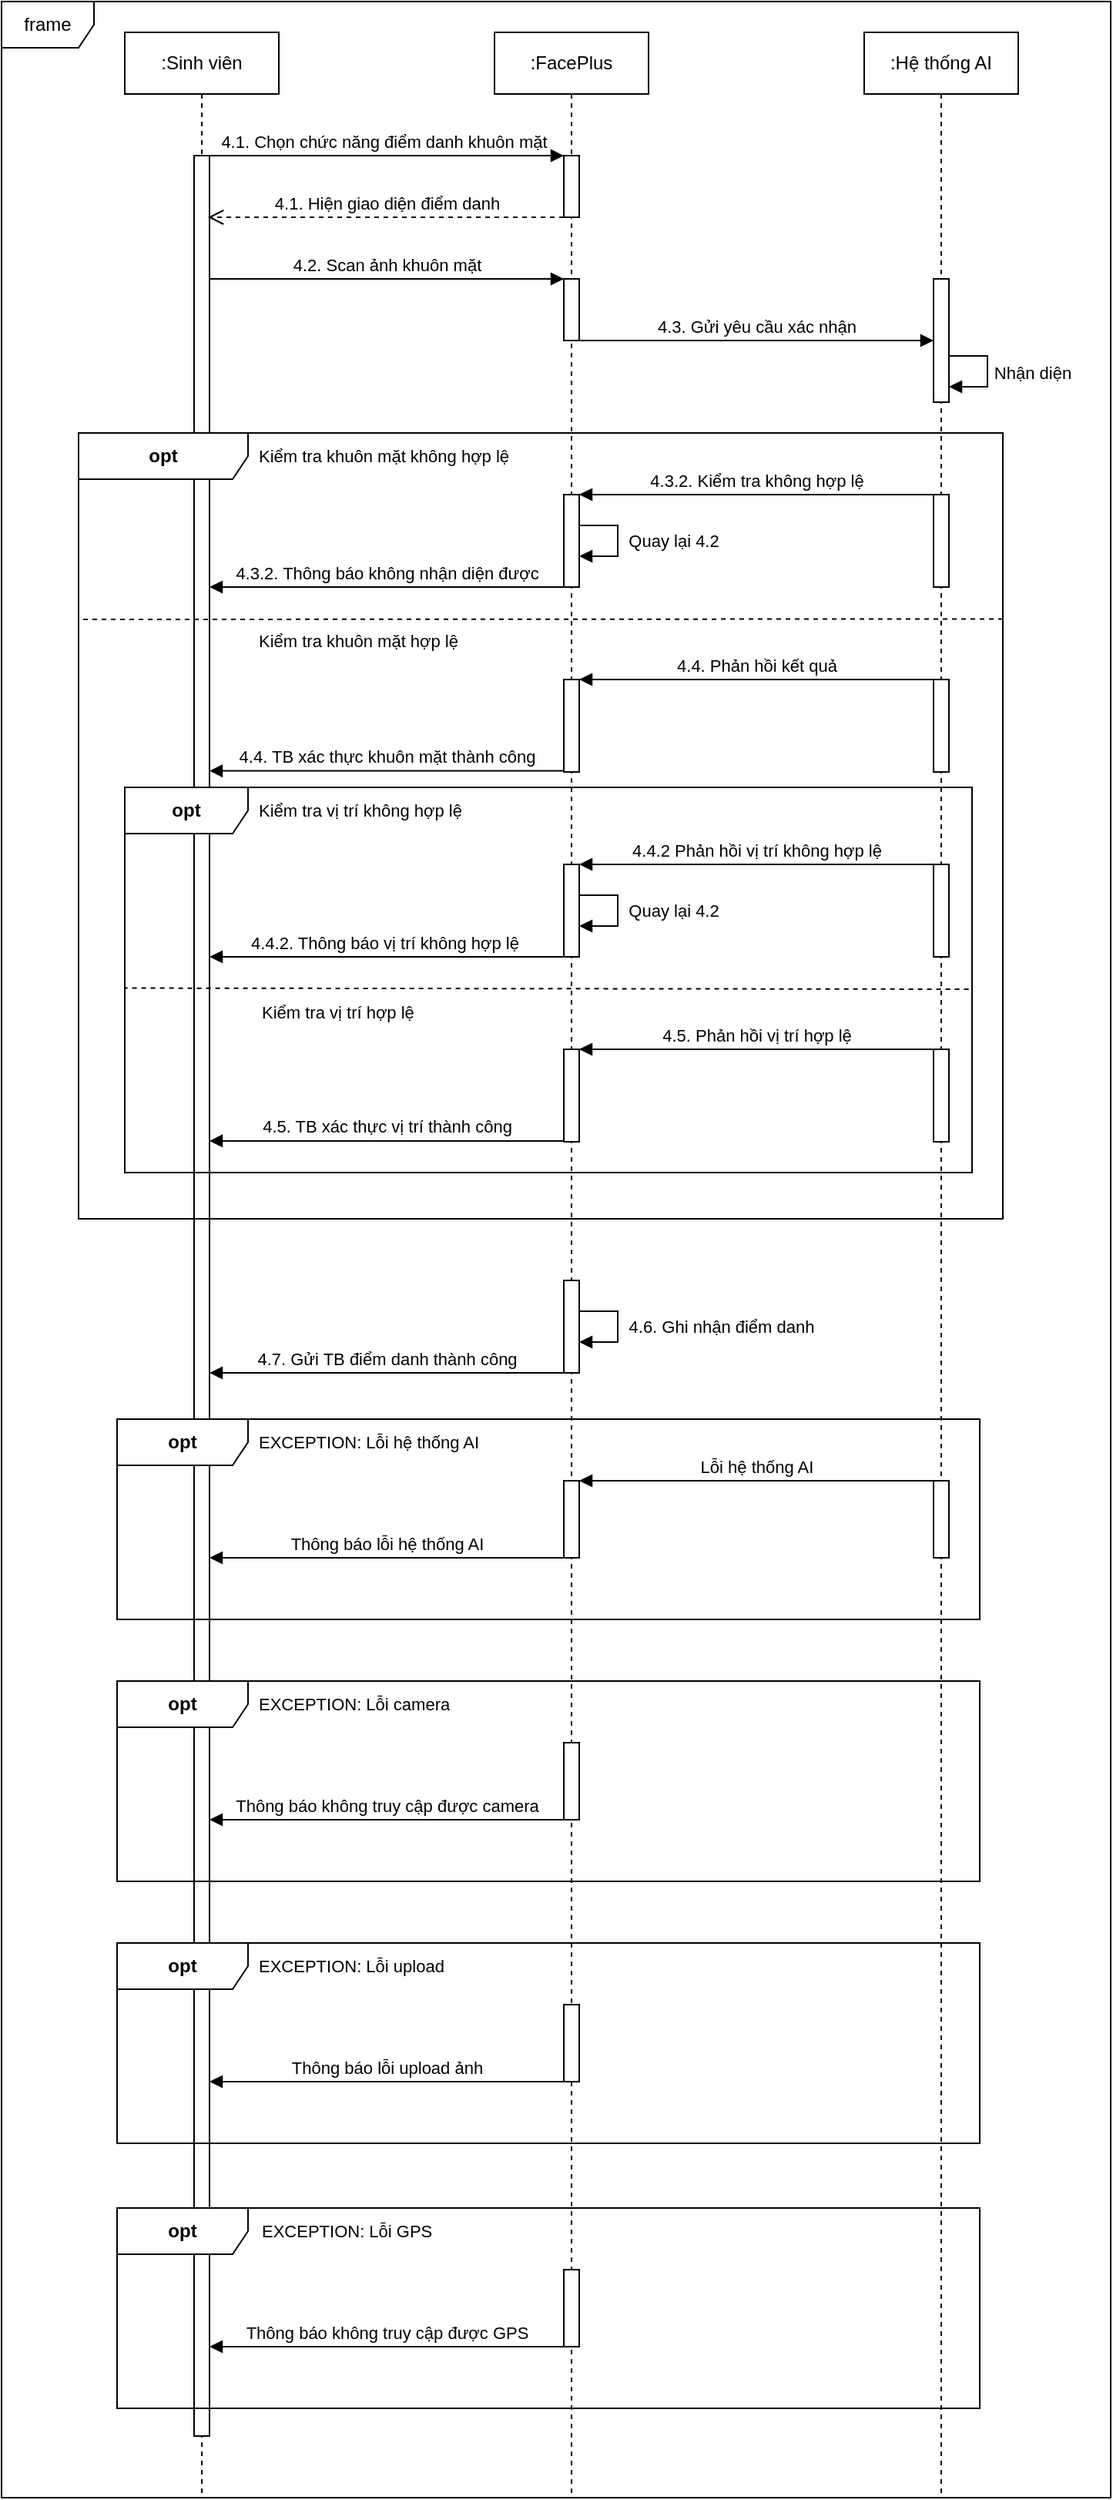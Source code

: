 <mxfile version="26.0.16">
  <diagram name="Page-1" id="E4Sxrm94cGCosL7IYW4s">
    <mxGraphModel dx="1010" dy="539" grid="1" gridSize="10" guides="1" tooltips="1" connect="1" arrows="1" fold="1" page="1" pageScale="1" pageWidth="850" pageHeight="1100" math="0" shadow="0">
      <root>
        <mxCell id="0" />
        <mxCell id="1" parent="0" />
        <mxCell id="CbLxprS3W2kemAqDIkFk-70" value="frame" style="shape=umlFrame;whiteSpace=wrap;html=1;pointerEvents=0;swimlaneFillColor=default;" vertex="1" parent="1">
          <mxGeometry x="40" y="120" width="720" height="1620" as="geometry" />
        </mxCell>
        <mxCell id="CbLxprS3W2kemAqDIkFk-1" value=":Sinh viên" style="shape=umlLifeline;perimeter=lifelinePerimeter;whiteSpace=wrap;html=1;container=1;dropTarget=0;collapsible=0;recursiveResize=0;outlineConnect=0;portConstraint=eastwest;newEdgeStyle={&quot;curved&quot;:0,&quot;rounded&quot;:0};" vertex="1" parent="1">
          <mxGeometry x="120" y="140" width="100" height="1600" as="geometry" />
        </mxCell>
        <mxCell id="CbLxprS3W2kemAqDIkFk-5" value="" style="html=1;points=[[0,0,0,0,5],[0,1,0,0,-5],[1,0,0,0,5],[1,1,0,0,-5]];perimeter=orthogonalPerimeter;outlineConnect=0;targetShapes=umlLifeline;portConstraint=eastwest;newEdgeStyle={&quot;curved&quot;:0,&quot;rounded&quot;:0};" vertex="1" parent="CbLxprS3W2kemAqDIkFk-1">
          <mxGeometry x="45" y="80" width="10" height="1480" as="geometry" />
        </mxCell>
        <mxCell id="CbLxprS3W2kemAqDIkFk-2" value=":FacePlus&lt;span style=&quot;color: rgba(0, 0, 0, 0); font-family: monospace; font-size: 0px; text-align: start; text-wrap-mode: nowrap;&quot;&gt;%3CmxGraphModel%3E%3Croot%3E%3CmxCell%20id%3D%220%22%2F%3E%3CmxCell%20id%3D%221%22%20parent%3D%220%22%2F%3E%3CmxCell%20id%3D%222%22%20value%3D%22%3ASinh%20vi%C3%AAn%22%20style%3D%22shape%3DumlLifeline%3Bperimeter%3DlifelinePerimeter%3BwhiteSpace%3Dwrap%3Bhtml%3D1%3Bcontainer%3D1%3BdropTarget%3D0%3Bcollapsible%3D0%3BrecursiveResize%3D0%3BoutlineConnect%3D0%3BportConstraint%3Deastwest%3BnewEdgeStyle%3D%7B%26quot%3Bcurved%26quot%3B%3A0%2C%26quot%3Brounded%26quot%3B%3A0%7D%3B%22%20vertex%3D%221%22%20parent%3D%221%22%3E%3CmxGeometry%20x%3D%22110%22%20y%3D%22140%22%20width%3D%22100%22%20height%3D%22300%22%20as%3D%22geometry%22%2F%3E%3C%2FmxCell%3E%3C%2Froot%3E%3C%2FmxGraphModel%3E&lt;/span&gt;" style="shape=umlLifeline;perimeter=lifelinePerimeter;whiteSpace=wrap;html=1;container=1;dropTarget=0;collapsible=0;recursiveResize=0;outlineConnect=0;portConstraint=eastwest;newEdgeStyle={&quot;curved&quot;:0,&quot;rounded&quot;:0};" vertex="1" parent="1">
          <mxGeometry x="360" y="140" width="100" height="300" as="geometry" />
        </mxCell>
        <mxCell id="CbLxprS3W2kemAqDIkFk-3" value=":FacePlus&lt;span style=&quot;color: rgba(0, 0, 0, 0); font-family: monospace; font-size: 0px; text-align: start; text-wrap-mode: nowrap;&quot;&gt;%3CmxGraphModel%3E%3Croot%3E%3CmxCell%20id%3D%220%22%2F%3E%3CmxCell%20id%3D%221%22%20parent%3D%220%22%2F%3E%3CmxCell%20id%3D%222%22%20value%3D%22%3ASinh%20vi%C3%AAn%22%20style%3D%22shape%3DumlLifeline%3Bperimeter%3DlifelinePerimeter%3BwhiteSpace%3Dwrap%3Bhtml%3D1%3Bcontainer%3D1%3BdropTarget%3D0%3Bcollapsible%3D0%3BrecursiveResize%3D0%3BoutlineConnect%3D0%3BportConstraint%3Deastwest%3BnewEdgeStyle%3D%7B%26quot%3Bcurved%26quot%3B%3A0%2C%26quot%3Brounded%26quot%3B%3A0%7D%3B%22%20vertex%3D%221%22%20parent%3D%221%22%3E%3CmxGeometry%20x%3D%22110%22%20y%3D%22140%22%20width%3D%22100%22%20height%3D%22300%22%20as%3D%22geometry%22%2F%3E%3C%2FmxCell%3E%3C%2Froot%3E%3C%2FmxGraphModel%3E&lt;/span&gt;" style="shape=umlLifeline;perimeter=lifelinePerimeter;whiteSpace=wrap;html=1;container=1;dropTarget=0;collapsible=0;recursiveResize=0;outlineConnect=0;portConstraint=eastwest;newEdgeStyle={&quot;curved&quot;:0,&quot;rounded&quot;:0};" vertex="1" parent="1">
          <mxGeometry x="360" y="140" width="100" height="1600" as="geometry" />
        </mxCell>
        <mxCell id="CbLxprS3W2kemAqDIkFk-6" value="" style="html=1;points=[[0,0,0,0,5],[0,1,0,0,-5],[1,0,0,0,5],[1,1,0,0,-5]];perimeter=orthogonalPerimeter;outlineConnect=0;targetShapes=umlLifeline;portConstraint=eastwest;newEdgeStyle={&quot;curved&quot;:0,&quot;rounded&quot;:0};" vertex="1" parent="CbLxprS3W2kemAqDIkFk-3">
          <mxGeometry x="45" y="80" width="10" height="40" as="geometry" />
        </mxCell>
        <mxCell id="CbLxprS3W2kemAqDIkFk-10" value="" style="html=1;points=[[0,0,0,0,5],[0,1,0,0,-5],[1,0,0,0,5],[1,1,0,0,-5]];perimeter=orthogonalPerimeter;outlineConnect=0;targetShapes=umlLifeline;portConstraint=eastwest;newEdgeStyle={&quot;curved&quot;:0,&quot;rounded&quot;:0};" vertex="1" parent="CbLxprS3W2kemAqDIkFk-3">
          <mxGeometry x="45" y="160" width="10" height="40" as="geometry" />
        </mxCell>
        <mxCell id="CbLxprS3W2kemAqDIkFk-4" value=":Hệ thống AI" style="shape=umlLifeline;perimeter=lifelinePerimeter;whiteSpace=wrap;html=1;container=1;dropTarget=0;collapsible=0;recursiveResize=0;outlineConnect=0;portConstraint=eastwest;newEdgeStyle={&quot;curved&quot;:0,&quot;rounded&quot;:0};" vertex="1" parent="1">
          <mxGeometry x="600" y="140" width="100" height="1600" as="geometry" />
        </mxCell>
        <mxCell id="CbLxprS3W2kemAqDIkFk-13" value="" style="html=1;points=[[0,0,0,0,5],[0,1,0,0,-5],[1,0,0,0,5],[1,1,0,0,-5]];perimeter=orthogonalPerimeter;outlineConnect=0;targetShapes=umlLifeline;portConstraint=eastwest;newEdgeStyle={&quot;curved&quot;:0,&quot;rounded&quot;:0};" vertex="1" parent="CbLxprS3W2kemAqDIkFk-4">
          <mxGeometry x="45" y="160" width="10" height="80" as="geometry" />
        </mxCell>
        <mxCell id="CbLxprS3W2kemAqDIkFk-8" value="4.1. Chọn chức năng điểm danh khuôn mặt" style="html=1;verticalAlign=bottom;endArrow=block;curved=0;rounded=0;" edge="1" parent="1" target="CbLxprS3W2kemAqDIkFk-6">
          <mxGeometry width="80" relative="1" as="geometry">
            <mxPoint x="170" y="220" as="sourcePoint" />
            <mxPoint x="400" y="220" as="targetPoint" />
          </mxGeometry>
        </mxCell>
        <mxCell id="CbLxprS3W2kemAqDIkFk-9" value="4.1. Hiện giao diện điểm danh" style="html=1;verticalAlign=bottom;endArrow=open;dashed=1;endSize=8;curved=0;rounded=0;" edge="1" parent="1" source="CbLxprS3W2kemAqDIkFk-6">
          <mxGeometry relative="1" as="geometry">
            <mxPoint x="254" y="260" as="sourcePoint" />
            <mxPoint x="174" y="260" as="targetPoint" />
          </mxGeometry>
        </mxCell>
        <mxCell id="CbLxprS3W2kemAqDIkFk-12" value="4.2. Scan ảnh khuôn mặt" style="html=1;verticalAlign=bottom;endArrow=block;curved=0;rounded=0;" edge="1" parent="1" target="CbLxprS3W2kemAqDIkFk-10">
          <mxGeometry width="80" relative="1" as="geometry">
            <mxPoint x="175" y="300" as="sourcePoint" />
            <mxPoint x="400" y="300" as="targetPoint" />
          </mxGeometry>
        </mxCell>
        <mxCell id="CbLxprS3W2kemAqDIkFk-14" value="4.3. Gửi yêu cầu xác nhận" style="html=1;verticalAlign=bottom;endArrow=block;curved=0;rounded=0;" edge="1" parent="1">
          <mxGeometry width="80" relative="1" as="geometry">
            <mxPoint x="415" y="340" as="sourcePoint" />
            <mxPoint x="645" y="340" as="targetPoint" />
          </mxGeometry>
        </mxCell>
        <mxCell id="CbLxprS3W2kemAqDIkFk-16" value="" style="html=1;verticalAlign=bottom;endArrow=block;curved=0;rounded=0;" edge="1" parent="1">
          <mxGeometry width="80" relative="1" as="geometry">
            <mxPoint x="655" y="350" as="sourcePoint" />
            <mxPoint x="655" y="370.0" as="targetPoint" />
            <Array as="points">
              <mxPoint x="680" y="350" />
              <mxPoint x="680" y="370" />
            </Array>
          </mxGeometry>
        </mxCell>
        <mxCell id="CbLxprS3W2kemAqDIkFk-17" value="Nhận diện" style="edgeLabel;html=1;align=center;verticalAlign=middle;resizable=0;points=[];" vertex="1" connectable="0" parent="CbLxprS3W2kemAqDIkFk-16">
          <mxGeometry x="0.077" y="-1" relative="1" as="geometry">
            <mxPoint x="30" y="-2" as="offset" />
          </mxGeometry>
        </mxCell>
        <mxCell id="CbLxprS3W2kemAqDIkFk-18" value="&lt;b&gt;opt&lt;/b&gt;" style="shape=umlFrame;whiteSpace=wrap;html=1;pointerEvents=0;width=110;height=30;" vertex="1" parent="1">
          <mxGeometry x="90" y="400" width="600" height="510" as="geometry" />
        </mxCell>
        <mxCell id="CbLxprS3W2kemAqDIkFk-20" value="" style="html=1;points=[[0,0,0,0,5],[0,1,0,0,-5],[1,0,0,0,5],[1,1,0,0,-5]];perimeter=orthogonalPerimeter;outlineConnect=0;targetShapes=umlLifeline;portConstraint=eastwest;newEdgeStyle={&quot;curved&quot;:0,&quot;rounded&quot;:0};" vertex="1" parent="1">
          <mxGeometry x="405" y="440" width="10" height="60" as="geometry" />
        </mxCell>
        <mxCell id="CbLxprS3W2kemAqDIkFk-21" value="4.3.2. Kiểm tra không hợp lệ" style="html=1;verticalAlign=bottom;endArrow=none;curved=0;rounded=0;startArrow=block;startFill=1;" edge="1" parent="1">
          <mxGeometry width="80" relative="1" as="geometry">
            <mxPoint x="415" y="440" as="sourcePoint" />
            <mxPoint x="645" y="440" as="targetPoint" />
          </mxGeometry>
        </mxCell>
        <mxCell id="CbLxprS3W2kemAqDIkFk-22" value="" style="html=1;verticalAlign=bottom;endArrow=block;curved=0;rounded=0;" edge="1" parent="1">
          <mxGeometry width="80" relative="1" as="geometry">
            <mxPoint x="415" y="460" as="sourcePoint" />
            <mxPoint x="415" y="480.0" as="targetPoint" />
            <Array as="points">
              <mxPoint x="440" y="460" />
              <mxPoint x="440" y="480" />
            </Array>
          </mxGeometry>
        </mxCell>
        <mxCell id="CbLxprS3W2kemAqDIkFk-23" value="Quay lại 4.2" style="edgeLabel;html=1;align=center;verticalAlign=middle;resizable=0;points=[];" vertex="1" connectable="0" parent="CbLxprS3W2kemAqDIkFk-22">
          <mxGeometry x="0.077" y="-1" relative="1" as="geometry">
            <mxPoint x="37" y="-3" as="offset" />
          </mxGeometry>
        </mxCell>
        <mxCell id="CbLxprS3W2kemAqDIkFk-24" value="4.3.2. Thông báo không nhận diện được" style="html=1;verticalAlign=bottom;endArrow=none;curved=0;rounded=0;startArrow=block;startFill=1;" edge="1" parent="1">
          <mxGeometry width="80" relative="1" as="geometry">
            <mxPoint x="175" y="500" as="sourcePoint" />
            <mxPoint x="405" y="500" as="targetPoint" />
          </mxGeometry>
        </mxCell>
        <mxCell id="CbLxprS3W2kemAqDIkFk-25" value="" style="html=1;verticalAlign=bottom;endArrow=none;dashed=1;endSize=8;curved=0;rounded=0;exitX=1;exitY=0.499;exitDx=0;exitDy=0;exitPerimeter=0;startFill=0;" edge="1" parent="1">
          <mxGeometry relative="1" as="geometry">
            <mxPoint x="690" y="520.73" as="sourcePoint" />
            <mxPoint x="90" y="521" as="targetPoint" />
          </mxGeometry>
        </mxCell>
        <mxCell id="CbLxprS3W2kemAqDIkFk-26" value="" style="html=1;points=[[0,0,0,0,5],[0,1,0,0,-5],[1,0,0,0,5],[1,1,0,0,-5]];perimeter=orthogonalPerimeter;outlineConnect=0;targetShapes=umlLifeline;portConstraint=eastwest;newEdgeStyle={&quot;curved&quot;:0,&quot;rounded&quot;:0};" vertex="1" parent="1">
          <mxGeometry x="405" y="560" width="10" height="60" as="geometry" />
        </mxCell>
        <mxCell id="CbLxprS3W2kemAqDIkFk-27" value="" style="html=1;points=[[0,0,0,0,5],[0,1,0,0,-5],[1,0,0,0,5],[1,1,0,0,-5]];perimeter=orthogonalPerimeter;outlineConnect=0;targetShapes=umlLifeline;portConstraint=eastwest;newEdgeStyle={&quot;curved&quot;:0,&quot;rounded&quot;:0};" vertex="1" parent="1">
          <mxGeometry x="645" y="440" width="10" height="60" as="geometry" />
        </mxCell>
        <mxCell id="CbLxprS3W2kemAqDIkFk-28" value="" style="html=1;points=[[0,0,0,0,5],[0,1,0,0,-5],[1,0,0,0,5],[1,1,0,0,-5]];perimeter=orthogonalPerimeter;outlineConnect=0;targetShapes=umlLifeline;portConstraint=eastwest;newEdgeStyle={&quot;curved&quot;:0,&quot;rounded&quot;:0};" vertex="1" parent="1">
          <mxGeometry x="645" y="560" width="10" height="60" as="geometry" />
        </mxCell>
        <mxCell id="CbLxprS3W2kemAqDIkFk-31" value="4.4. Phản hồi kết quả" style="html=1;verticalAlign=bottom;endArrow=none;curved=0;rounded=0;startArrow=block;startFill=1;" edge="1" parent="1">
          <mxGeometry width="80" relative="1" as="geometry">
            <mxPoint x="415" y="560" as="sourcePoint" />
            <mxPoint x="645" y="560" as="targetPoint" />
          </mxGeometry>
        </mxCell>
        <mxCell id="CbLxprS3W2kemAqDIkFk-32" value="&lt;b&gt;opt&lt;/b&gt;" style="shape=umlFrame;whiteSpace=wrap;html=1;pointerEvents=0;width=80;height=30;" vertex="1" parent="1">
          <mxGeometry x="120" y="630" width="550" height="250" as="geometry" />
        </mxCell>
        <mxCell id="CbLxprS3W2kemAqDIkFk-33" value="" style="html=1;points=[[0,0,0,0,5],[0,1,0,0,-5],[1,0,0,0,5],[1,1,0,0,-5]];perimeter=orthogonalPerimeter;outlineConnect=0;targetShapes=umlLifeline;portConstraint=eastwest;newEdgeStyle={&quot;curved&quot;:0,&quot;rounded&quot;:0};" vertex="1" parent="1">
          <mxGeometry x="405" y="680" width="10" height="60" as="geometry" />
        </mxCell>
        <mxCell id="CbLxprS3W2kemAqDIkFk-34" value="" style="html=1;points=[[0,0,0,0,5],[0,1,0,0,-5],[1,0,0,0,5],[1,1,0,0,-5]];perimeter=orthogonalPerimeter;outlineConnect=0;targetShapes=umlLifeline;portConstraint=eastwest;newEdgeStyle={&quot;curved&quot;:0,&quot;rounded&quot;:0};" vertex="1" parent="1">
          <mxGeometry x="645" y="680" width="10" height="60" as="geometry" />
        </mxCell>
        <mxCell id="CbLxprS3W2kemAqDIkFk-35" value="4.4.2 Phản hồi vị trí không hợp lệ" style="html=1;verticalAlign=bottom;endArrow=none;curved=0;rounded=0;startArrow=block;startFill=1;" edge="1" parent="1">
          <mxGeometry width="80" relative="1" as="geometry">
            <mxPoint x="415" y="680" as="sourcePoint" />
            <mxPoint x="645" y="680" as="targetPoint" />
          </mxGeometry>
        </mxCell>
        <mxCell id="CbLxprS3W2kemAqDIkFk-36" value="" style="html=1;verticalAlign=bottom;endArrow=block;curved=0;rounded=0;" edge="1" parent="1">
          <mxGeometry width="80" relative="1" as="geometry">
            <mxPoint x="415" y="700" as="sourcePoint" />
            <mxPoint x="415" y="720" as="targetPoint" />
            <Array as="points">
              <mxPoint x="440" y="700" />
              <mxPoint x="440" y="720" />
            </Array>
          </mxGeometry>
        </mxCell>
        <mxCell id="CbLxprS3W2kemAqDIkFk-37" value="Quay lại 4.2" style="edgeLabel;html=1;align=center;verticalAlign=middle;resizable=0;points=[];" vertex="1" connectable="0" parent="CbLxprS3W2kemAqDIkFk-36">
          <mxGeometry x="0.077" y="-1" relative="1" as="geometry">
            <mxPoint x="37" y="-3" as="offset" />
          </mxGeometry>
        </mxCell>
        <mxCell id="CbLxprS3W2kemAqDIkFk-38" value="4.4.2. Thông báo vị trí không hợp lệ&amp;nbsp;" style="html=1;verticalAlign=bottom;endArrow=none;curved=0;rounded=0;startArrow=block;startFill=1;" edge="1" parent="1">
          <mxGeometry width="80" relative="1" as="geometry">
            <mxPoint x="175" y="740" as="sourcePoint" />
            <mxPoint x="405" y="740" as="targetPoint" />
          </mxGeometry>
        </mxCell>
        <mxCell id="CbLxprS3W2kemAqDIkFk-39" value="" style="html=1;verticalAlign=bottom;endArrow=none;dashed=1;endSize=8;curved=0;rounded=0;exitX=0.996;exitY=0.524;exitDx=0;exitDy=0;exitPerimeter=0;startFill=0;" edge="1" parent="1" source="CbLxprS3W2kemAqDIkFk-32">
          <mxGeometry relative="1" as="geometry">
            <mxPoint x="720" y="760" as="sourcePoint" />
            <mxPoint x="120" y="760.27" as="targetPoint" />
          </mxGeometry>
        </mxCell>
        <mxCell id="CbLxprS3W2kemAqDIkFk-40" value="" style="html=1;points=[[0,0,0,0,5],[0,1,0,0,-5],[1,0,0,0,5],[1,1,0,0,-5]];perimeter=orthogonalPerimeter;outlineConnect=0;targetShapes=umlLifeline;portConstraint=eastwest;newEdgeStyle={&quot;curved&quot;:0,&quot;rounded&quot;:0};" vertex="1" parent="1">
          <mxGeometry x="405" y="800" width="10" height="60" as="geometry" />
        </mxCell>
        <mxCell id="CbLxprS3W2kemAqDIkFk-41" value="" style="html=1;points=[[0,0,0,0,5],[0,1,0,0,-5],[1,0,0,0,5],[1,1,0,0,-5]];perimeter=orthogonalPerimeter;outlineConnect=0;targetShapes=umlLifeline;portConstraint=eastwest;newEdgeStyle={&quot;curved&quot;:0,&quot;rounded&quot;:0};" vertex="1" parent="1">
          <mxGeometry x="645" y="800" width="10" height="60" as="geometry" />
        </mxCell>
        <mxCell id="CbLxprS3W2kemAqDIkFk-42" value="4.5. Phản hồi vị trí hợp lệ" style="html=1;verticalAlign=bottom;endArrow=none;curved=0;rounded=0;startArrow=block;startFill=1;" edge="1" parent="1">
          <mxGeometry width="80" relative="1" as="geometry">
            <mxPoint x="415" y="800" as="sourcePoint" />
            <mxPoint x="645" y="800" as="targetPoint" />
          </mxGeometry>
        </mxCell>
        <mxCell id="CbLxprS3W2kemAqDIkFk-43" value="4.4. TB xác thực khuôn mặt thành công" style="html=1;verticalAlign=bottom;endArrow=none;curved=0;rounded=0;startArrow=block;startFill=1;" edge="1" parent="1">
          <mxGeometry width="80" relative="1" as="geometry">
            <mxPoint x="175" y="619.31" as="sourcePoint" />
            <mxPoint x="405" y="619.31" as="targetPoint" />
          </mxGeometry>
        </mxCell>
        <mxCell id="CbLxprS3W2kemAqDIkFk-44" value="4.5. TB xác thực vị trí thành công" style="html=1;verticalAlign=bottom;endArrow=none;curved=0;rounded=0;startArrow=block;startFill=1;" edge="1" parent="1">
          <mxGeometry width="80" relative="1" as="geometry">
            <mxPoint x="175" y="859.47" as="sourcePoint" />
            <mxPoint x="405" y="859.47" as="targetPoint" />
          </mxGeometry>
        </mxCell>
        <mxCell id="CbLxprS3W2kemAqDIkFk-45" value="" style="html=1;points=[[0,0,0,0,5],[0,1,0,0,-5],[1,0,0,0,5],[1,1,0,0,-5]];perimeter=orthogonalPerimeter;outlineConnect=0;targetShapes=umlLifeline;portConstraint=eastwest;newEdgeStyle={&quot;curved&quot;:0,&quot;rounded&quot;:0};" vertex="1" parent="1">
          <mxGeometry x="405" y="950" width="10" height="60" as="geometry" />
        </mxCell>
        <mxCell id="CbLxprS3W2kemAqDIkFk-46" value="" style="html=1;verticalAlign=bottom;endArrow=block;curved=0;rounded=0;" edge="1" parent="1">
          <mxGeometry width="80" relative="1" as="geometry">
            <mxPoint x="415" y="970" as="sourcePoint" />
            <mxPoint x="415" y="990" as="targetPoint" />
            <Array as="points">
              <mxPoint x="440" y="970" />
              <mxPoint x="440" y="990" />
            </Array>
          </mxGeometry>
        </mxCell>
        <mxCell id="CbLxprS3W2kemAqDIkFk-47" value="4.6. Ghi nhận điểm danh" style="edgeLabel;html=1;align=center;verticalAlign=middle;resizable=0;points=[];" vertex="1" connectable="0" parent="CbLxprS3W2kemAqDIkFk-46">
          <mxGeometry x="0.077" y="-1" relative="1" as="geometry">
            <mxPoint x="68" y="-3" as="offset" />
          </mxGeometry>
        </mxCell>
        <mxCell id="CbLxprS3W2kemAqDIkFk-48" value="4.7. Gửi TB điểm danh thành công" style="html=1;verticalAlign=bottom;endArrow=none;curved=0;rounded=0;startArrow=block;startFill=1;" edge="1" parent="1">
          <mxGeometry width="80" relative="1" as="geometry">
            <mxPoint x="175" y="1010.0" as="sourcePoint" />
            <mxPoint x="405" y="1010.0" as="targetPoint" />
          </mxGeometry>
        </mxCell>
        <mxCell id="CbLxprS3W2kemAqDIkFk-49" value="&lt;b&gt;opt&lt;/b&gt;" style="shape=umlFrame;whiteSpace=wrap;html=1;pointerEvents=0;width=85;height=30;" vertex="1" parent="1">
          <mxGeometry x="115" y="1040" width="560" height="130" as="geometry" />
        </mxCell>
        <mxCell id="CbLxprS3W2kemAqDIkFk-50" value="" style="html=1;points=[[0,0,0,0,5],[0,1,0,0,-5],[1,0,0,0,5],[1,1,0,0,-5]];perimeter=orthogonalPerimeter;outlineConnect=0;targetShapes=umlLifeline;portConstraint=eastwest;newEdgeStyle={&quot;curved&quot;:0,&quot;rounded&quot;:0};" vertex="1" parent="1">
          <mxGeometry x="405" y="1080" width="10" height="50" as="geometry" />
        </mxCell>
        <mxCell id="CbLxprS3W2kemAqDIkFk-51" value="" style="html=1;points=[[0,0,0,0,5],[0,1,0,0,-5],[1,0,0,0,5],[1,1,0,0,-5]];perimeter=orthogonalPerimeter;outlineConnect=0;targetShapes=umlLifeline;portConstraint=eastwest;newEdgeStyle={&quot;curved&quot;:0,&quot;rounded&quot;:0};" vertex="1" parent="1">
          <mxGeometry x="645" y="1080" width="10" height="50" as="geometry" />
        </mxCell>
        <mxCell id="CbLxprS3W2kemAqDIkFk-52" value="Lỗi hệ thống AI" style="html=1;verticalAlign=bottom;endArrow=none;curved=0;rounded=0;startArrow=block;startFill=1;" edge="1" parent="1">
          <mxGeometry width="80" relative="1" as="geometry">
            <mxPoint x="415" y="1080" as="sourcePoint" />
            <mxPoint x="645" y="1080" as="targetPoint" />
          </mxGeometry>
        </mxCell>
        <mxCell id="CbLxprS3W2kemAqDIkFk-54" value="Thông báo lỗi hệ thống AI" style="html=1;verticalAlign=bottom;endArrow=none;curved=0;rounded=0;startArrow=block;startFill=1;" edge="1" parent="1">
          <mxGeometry width="80" relative="1" as="geometry">
            <mxPoint x="175" y="1130" as="sourcePoint" />
            <mxPoint x="405" y="1130" as="targetPoint" />
          </mxGeometry>
        </mxCell>
        <mxCell id="CbLxprS3W2kemAqDIkFk-55" value="&lt;b&gt;opt&lt;/b&gt;" style="shape=umlFrame;whiteSpace=wrap;html=1;pointerEvents=0;width=85;height=30;" vertex="1" parent="1">
          <mxGeometry x="115" y="1210" width="560" height="130" as="geometry" />
        </mxCell>
        <mxCell id="CbLxprS3W2kemAqDIkFk-56" value="" style="html=1;points=[[0,0,0,0,5],[0,1,0,0,-5],[1,0,0,0,5],[1,1,0,0,-5]];perimeter=orthogonalPerimeter;outlineConnect=0;targetShapes=umlLifeline;portConstraint=eastwest;newEdgeStyle={&quot;curved&quot;:0,&quot;rounded&quot;:0};" vertex="1" parent="1">
          <mxGeometry x="405" y="1250" width="10" height="50" as="geometry" />
        </mxCell>
        <mxCell id="CbLxprS3W2kemAqDIkFk-57" value="Thông báo không truy cập được camera" style="html=1;verticalAlign=bottom;endArrow=none;curved=0;rounded=0;startArrow=block;startFill=1;" edge="1" parent="1">
          <mxGeometry width="80" relative="1" as="geometry">
            <mxPoint x="175" y="1300" as="sourcePoint" />
            <mxPoint x="405" y="1300" as="targetPoint" />
          </mxGeometry>
        </mxCell>
        <mxCell id="CbLxprS3W2kemAqDIkFk-58" value="&lt;b&gt;opt&lt;/b&gt;" style="shape=umlFrame;whiteSpace=wrap;html=1;pointerEvents=0;width=85;height=30;" vertex="1" parent="1">
          <mxGeometry x="115" y="1380" width="560" height="130" as="geometry" />
        </mxCell>
        <mxCell id="CbLxprS3W2kemAqDIkFk-59" value="" style="html=1;points=[[0,0,0,0,5],[0,1,0,0,-5],[1,0,0,0,5],[1,1,0,0,-5]];perimeter=orthogonalPerimeter;outlineConnect=0;targetShapes=umlLifeline;portConstraint=eastwest;newEdgeStyle={&quot;curved&quot;:0,&quot;rounded&quot;:0};" vertex="1" parent="1">
          <mxGeometry x="405" y="1420" width="10" height="50" as="geometry" />
        </mxCell>
        <mxCell id="CbLxprS3W2kemAqDIkFk-60" value="Thông báo lỗi upload ảnh" style="html=1;verticalAlign=bottom;endArrow=none;curved=0;rounded=0;startArrow=block;startFill=1;" edge="1" parent="1">
          <mxGeometry width="80" relative="1" as="geometry">
            <mxPoint x="175" y="1470" as="sourcePoint" />
            <mxPoint x="405" y="1470" as="targetPoint" />
          </mxGeometry>
        </mxCell>
        <mxCell id="CbLxprS3W2kemAqDIkFk-61" value="&lt;b&gt;opt&lt;/b&gt;" style="shape=umlFrame;whiteSpace=wrap;html=1;pointerEvents=0;width=85;height=30;" vertex="1" parent="1">
          <mxGeometry x="115" y="1552" width="560" height="130" as="geometry" />
        </mxCell>
        <mxCell id="CbLxprS3W2kemAqDIkFk-62" value="" style="html=1;points=[[0,0,0,0,5],[0,1,0,0,-5],[1,0,0,0,5],[1,1,0,0,-5]];perimeter=orthogonalPerimeter;outlineConnect=0;targetShapes=umlLifeline;portConstraint=eastwest;newEdgeStyle={&quot;curved&quot;:0,&quot;rounded&quot;:0};" vertex="1" parent="1">
          <mxGeometry x="405" y="1592" width="10" height="50" as="geometry" />
        </mxCell>
        <mxCell id="CbLxprS3W2kemAqDIkFk-63" value="Thông báo không truy cập được GPS" style="html=1;verticalAlign=bottom;endArrow=none;curved=0;rounded=0;startArrow=block;startFill=1;" edge="1" parent="1">
          <mxGeometry width="80" relative="1" as="geometry">
            <mxPoint x="175" y="1642" as="sourcePoint" />
            <mxPoint x="405" y="1642" as="targetPoint" />
          </mxGeometry>
        </mxCell>
        <mxCell id="CbLxprS3W2kemAqDIkFk-64" value="&lt;span style=&quot;font-weight: normal;&quot;&gt;&lt;font style=&quot;font-size: 11px;&quot;&gt;Kiểm tra khuôn mặt không hợp lệ&lt;/font&gt;&lt;/span&gt;" style="text;html=1;align=left;verticalAlign=middle;resizable=0;points=[];autosize=1;strokeColor=none;fillColor=none;fontStyle=1" vertex="1" parent="1">
          <mxGeometry x="205" y="400" width="190" height="30" as="geometry" />
        </mxCell>
        <mxCell id="CbLxprS3W2kemAqDIkFk-66" value="&lt;span style=&quot;font-weight: normal;&quot;&gt;&lt;font style=&quot;font-size: 11px;&quot;&gt;Kiểm tra khuôn mặt hợp lệ&lt;/font&gt;&lt;/span&gt;" style="text;html=1;align=left;verticalAlign=middle;resizable=0;points=[];autosize=1;strokeColor=none;fillColor=none;fontStyle=1" vertex="1" parent="1">
          <mxGeometry x="205" y="520" width="150" height="30" as="geometry" />
        </mxCell>
        <mxCell id="CbLxprS3W2kemAqDIkFk-67" value="&lt;span style=&quot;font-weight: normal;&quot;&gt;&lt;font style=&quot;font-size: 11px;&quot;&gt;Kiểm tra vị trí không hợp lệ&lt;/font&gt;&lt;/span&gt;" style="text;html=1;align=left;verticalAlign=middle;resizable=0;points=[];autosize=1;strokeColor=none;fillColor=none;fontStyle=1" vertex="1" parent="1">
          <mxGeometry x="205" y="630" width="160" height="30" as="geometry" />
        </mxCell>
        <mxCell id="CbLxprS3W2kemAqDIkFk-68" value="&lt;span style=&quot;font-weight: normal;&quot;&gt;&lt;font style=&quot;font-size: 11px;&quot;&gt;Kiểm tra vị trí hợp lệ&lt;/font&gt;&lt;/span&gt;" style="text;html=1;align=left;verticalAlign=middle;resizable=0;points=[];autosize=1;strokeColor=none;fillColor=none;fontStyle=1" vertex="1" parent="1">
          <mxGeometry x="207" y="761" width="120" height="30" as="geometry" />
        </mxCell>
        <mxCell id="CbLxprS3W2kemAqDIkFk-71" value="&lt;span style=&quot;font-size: 11px; font-weight: 400;&quot;&gt;EXCEPTION: Lỗi hệ thống AI&lt;/span&gt;" style="text;html=1;align=left;verticalAlign=middle;resizable=0;points=[];autosize=1;strokeColor=none;fillColor=none;fontStyle=1" vertex="1" parent="1">
          <mxGeometry x="205" y="1040" width="170" height="30" as="geometry" />
        </mxCell>
        <mxCell id="CbLxprS3W2kemAqDIkFk-72" value="&lt;span style=&quot;font-size: 11px; font-weight: 400;&quot;&gt;EXCEPTION: Lỗi camera&lt;/span&gt;" style="text;html=1;align=left;verticalAlign=middle;resizable=0;points=[];autosize=1;strokeColor=none;fillColor=none;fontStyle=1" vertex="1" parent="1">
          <mxGeometry x="205" y="1210" width="150" height="30" as="geometry" />
        </mxCell>
        <mxCell id="CbLxprS3W2kemAqDIkFk-73" value="&lt;span style=&quot;font-size: 11px; font-weight: 400;&quot;&gt;EXCEPTION: Lỗi upload&lt;/span&gt;" style="text;html=1;align=left;verticalAlign=middle;resizable=0;points=[];autosize=1;strokeColor=none;fillColor=none;fontStyle=1" vertex="1" parent="1">
          <mxGeometry x="205" y="1380" width="140" height="30" as="geometry" />
        </mxCell>
        <mxCell id="CbLxprS3W2kemAqDIkFk-74" value="&lt;span style=&quot;font-size: 11px; font-weight: 400;&quot;&gt;EXCEPTION: Lỗi GPS&lt;/span&gt;" style="text;html=1;align=left;verticalAlign=middle;resizable=0;points=[];autosize=1;strokeColor=none;fillColor=none;fontStyle=1" vertex="1" parent="1">
          <mxGeometry x="207" y="1552" width="130" height="30" as="geometry" />
        </mxCell>
      </root>
    </mxGraphModel>
  </diagram>
</mxfile>
